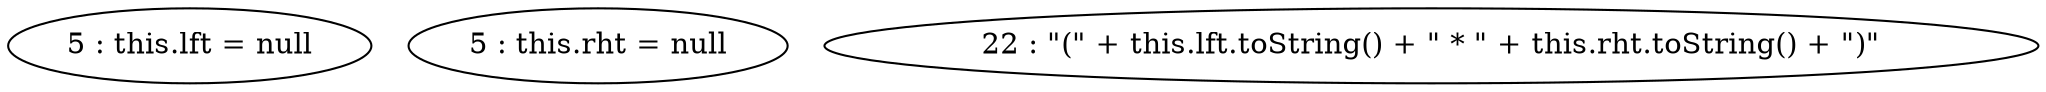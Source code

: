 digraph G {
"5 : this.lft = null"
"5 : this.rht = null"
"22 : \"(\" + this.lft.toString() + \" * \" + this.rht.toString() + \")\""
}